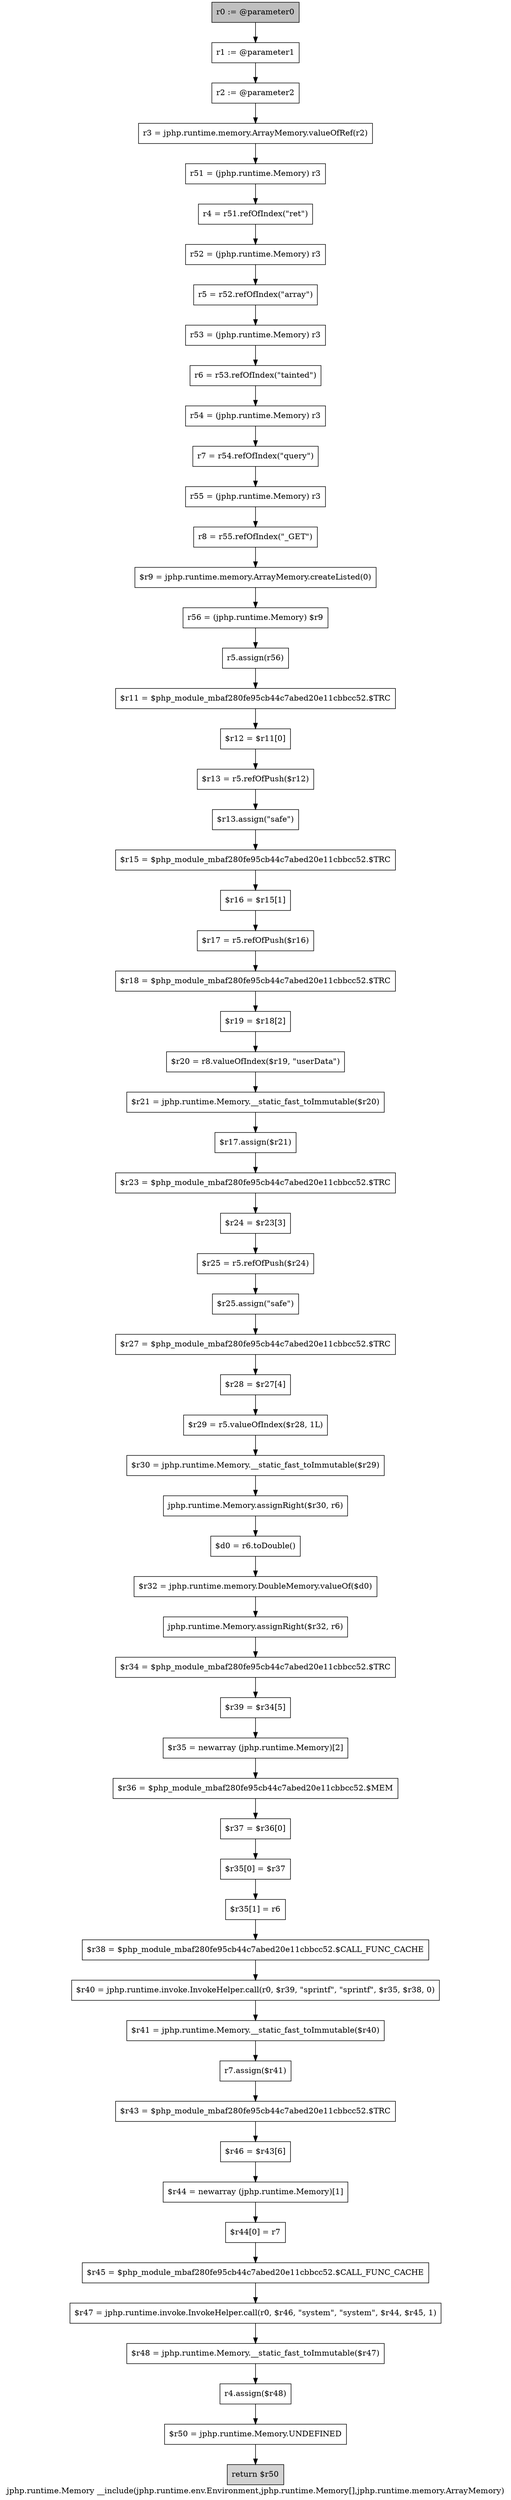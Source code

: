 digraph "jphp.runtime.Memory __include(jphp.runtime.env.Environment,jphp.runtime.Memory[],jphp.runtime.memory.ArrayMemory)" {
    label="jphp.runtime.Memory __include(jphp.runtime.env.Environment,jphp.runtime.Memory[],jphp.runtime.memory.ArrayMemory)";
    node [shape=box];
    "0" [style=filled,fillcolor=gray,label="r0 := @parameter0",];
    "1" [label="r1 := @parameter1",];
    "0"->"1";
    "2" [label="r2 := @parameter2",];
    "1"->"2";
    "3" [label="r3 = jphp.runtime.memory.ArrayMemory.valueOfRef(r2)",];
    "2"->"3";
    "4" [label="r51 = (jphp.runtime.Memory) r3",];
    "3"->"4";
    "5" [label="r4 = r51.refOfIndex(\"ret\")",];
    "4"->"5";
    "6" [label="r52 = (jphp.runtime.Memory) r3",];
    "5"->"6";
    "7" [label="r5 = r52.refOfIndex(\"array\")",];
    "6"->"7";
    "8" [label="r53 = (jphp.runtime.Memory) r3",];
    "7"->"8";
    "9" [label="r6 = r53.refOfIndex(\"tainted\")",];
    "8"->"9";
    "10" [label="r54 = (jphp.runtime.Memory) r3",];
    "9"->"10";
    "11" [label="r7 = r54.refOfIndex(\"query\")",];
    "10"->"11";
    "12" [label="r55 = (jphp.runtime.Memory) r3",];
    "11"->"12";
    "13" [label="r8 = r55.refOfIndex(\"_GET\")",];
    "12"->"13";
    "14" [label="$r9 = jphp.runtime.memory.ArrayMemory.createListed(0)",];
    "13"->"14";
    "15" [label="r56 = (jphp.runtime.Memory) $r9",];
    "14"->"15";
    "16" [label="r5.assign(r56)",];
    "15"->"16";
    "17" [label="$r11 = $php_module_mbaf280fe95cb44c7abed20e11cbbcc52.$TRC",];
    "16"->"17";
    "18" [label="$r12 = $r11[0]",];
    "17"->"18";
    "19" [label="$r13 = r5.refOfPush($r12)",];
    "18"->"19";
    "20" [label="$r13.assign(\"safe\")",];
    "19"->"20";
    "21" [label="$r15 = $php_module_mbaf280fe95cb44c7abed20e11cbbcc52.$TRC",];
    "20"->"21";
    "22" [label="$r16 = $r15[1]",];
    "21"->"22";
    "23" [label="$r17 = r5.refOfPush($r16)",];
    "22"->"23";
    "24" [label="$r18 = $php_module_mbaf280fe95cb44c7abed20e11cbbcc52.$TRC",];
    "23"->"24";
    "25" [label="$r19 = $r18[2]",];
    "24"->"25";
    "26" [label="$r20 = r8.valueOfIndex($r19, \"userData\")",];
    "25"->"26";
    "27" [label="$r21 = jphp.runtime.Memory.__static_fast_toImmutable($r20)",];
    "26"->"27";
    "28" [label="$r17.assign($r21)",];
    "27"->"28";
    "29" [label="$r23 = $php_module_mbaf280fe95cb44c7abed20e11cbbcc52.$TRC",];
    "28"->"29";
    "30" [label="$r24 = $r23[3]",];
    "29"->"30";
    "31" [label="$r25 = r5.refOfPush($r24)",];
    "30"->"31";
    "32" [label="$r25.assign(\"safe\")",];
    "31"->"32";
    "33" [label="$r27 = $php_module_mbaf280fe95cb44c7abed20e11cbbcc52.$TRC",];
    "32"->"33";
    "34" [label="$r28 = $r27[4]",];
    "33"->"34";
    "35" [label="$r29 = r5.valueOfIndex($r28, 1L)",];
    "34"->"35";
    "36" [label="$r30 = jphp.runtime.Memory.__static_fast_toImmutable($r29)",];
    "35"->"36";
    "37" [label="jphp.runtime.Memory.assignRight($r30, r6)",];
    "36"->"37";
    "38" [label="$d0 = r6.toDouble()",];
    "37"->"38";
    "39" [label="$r32 = jphp.runtime.memory.DoubleMemory.valueOf($d0)",];
    "38"->"39";
    "40" [label="jphp.runtime.Memory.assignRight($r32, r6)",];
    "39"->"40";
    "41" [label="$r34 = $php_module_mbaf280fe95cb44c7abed20e11cbbcc52.$TRC",];
    "40"->"41";
    "42" [label="$r39 = $r34[5]",];
    "41"->"42";
    "43" [label="$r35 = newarray (jphp.runtime.Memory)[2]",];
    "42"->"43";
    "44" [label="$r36 = $php_module_mbaf280fe95cb44c7abed20e11cbbcc52.$MEM",];
    "43"->"44";
    "45" [label="$r37 = $r36[0]",];
    "44"->"45";
    "46" [label="$r35[0] = $r37",];
    "45"->"46";
    "47" [label="$r35[1] = r6",];
    "46"->"47";
    "48" [label="$r38 = $php_module_mbaf280fe95cb44c7abed20e11cbbcc52.$CALL_FUNC_CACHE",];
    "47"->"48";
    "49" [label="$r40 = jphp.runtime.invoke.InvokeHelper.call(r0, $r39, \"sprintf\", \"sprintf\", $r35, $r38, 0)",];
    "48"->"49";
    "50" [label="$r41 = jphp.runtime.Memory.__static_fast_toImmutable($r40)",];
    "49"->"50";
    "51" [label="r7.assign($r41)",];
    "50"->"51";
    "52" [label="$r43 = $php_module_mbaf280fe95cb44c7abed20e11cbbcc52.$TRC",];
    "51"->"52";
    "53" [label="$r46 = $r43[6]",];
    "52"->"53";
    "54" [label="$r44 = newarray (jphp.runtime.Memory)[1]",];
    "53"->"54";
    "55" [label="$r44[0] = r7",];
    "54"->"55";
    "56" [label="$r45 = $php_module_mbaf280fe95cb44c7abed20e11cbbcc52.$CALL_FUNC_CACHE",];
    "55"->"56";
    "57" [label="$r47 = jphp.runtime.invoke.InvokeHelper.call(r0, $r46, \"system\", \"system\", $r44, $r45, 1)",];
    "56"->"57";
    "58" [label="$r48 = jphp.runtime.Memory.__static_fast_toImmutable($r47)",];
    "57"->"58";
    "59" [label="r4.assign($r48)",];
    "58"->"59";
    "60" [label="$r50 = jphp.runtime.Memory.UNDEFINED",];
    "59"->"60";
    "61" [style=filled,fillcolor=lightgray,label="return $r50",];
    "60"->"61";
}

